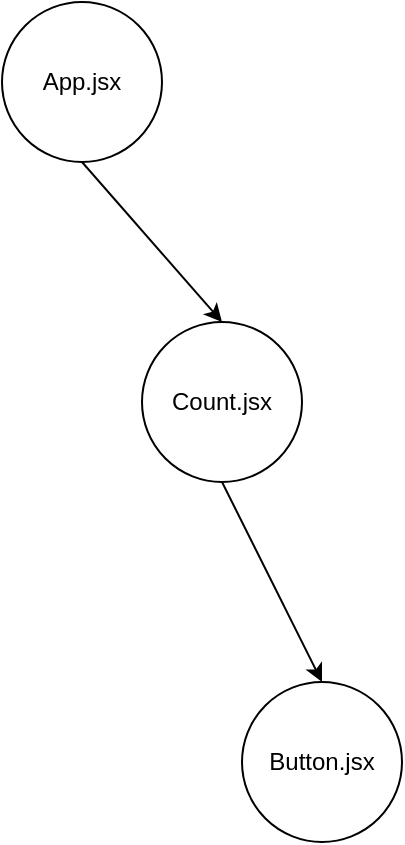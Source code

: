 <mxfile>
    <diagram id="fNB1cKP9w_SffcfhLfD7" name="Page-1">
        <mxGraphModel dx="621" dy="467" grid="1" gridSize="10" guides="1" tooltips="1" connect="1" arrows="1" fold="1" page="1" pageScale="1" pageWidth="850" pageHeight="1100" math="0" shadow="0">
            <root>
                <mxCell id="0"/>
                <mxCell id="1" parent="0"/>
                <mxCell id="5" style="edgeStyle=none;html=1;exitX=0.5;exitY=1;exitDx=0;exitDy=0;entryX=0.5;entryY=0;entryDx=0;entryDy=0;" edge="1" parent="1" source="2" target="3">
                    <mxGeometry relative="1" as="geometry"/>
                </mxCell>
                <mxCell id="2" value="App.jsx" style="ellipse;whiteSpace=wrap;html=1;aspect=fixed;" vertex="1" parent="1">
                    <mxGeometry x="200" y="80" width="80" height="80" as="geometry"/>
                </mxCell>
                <mxCell id="6" style="edgeStyle=none;html=1;exitX=0.5;exitY=1;exitDx=0;exitDy=0;entryX=0.5;entryY=0;entryDx=0;entryDy=0;" edge="1" parent="1" source="3" target="4">
                    <mxGeometry relative="1" as="geometry"/>
                </mxCell>
                <mxCell id="3" value="Count.jsx" style="ellipse;whiteSpace=wrap;html=1;aspect=fixed;" vertex="1" parent="1">
                    <mxGeometry x="270" y="240" width="80" height="80" as="geometry"/>
                </mxCell>
                <mxCell id="4" value="Button.jsx" style="ellipse;whiteSpace=wrap;html=1;aspect=fixed;" vertex="1" parent="1">
                    <mxGeometry x="320" y="420" width="80" height="80" as="geometry"/>
                </mxCell>
            </root>
        </mxGraphModel>
    </diagram>
</mxfile>